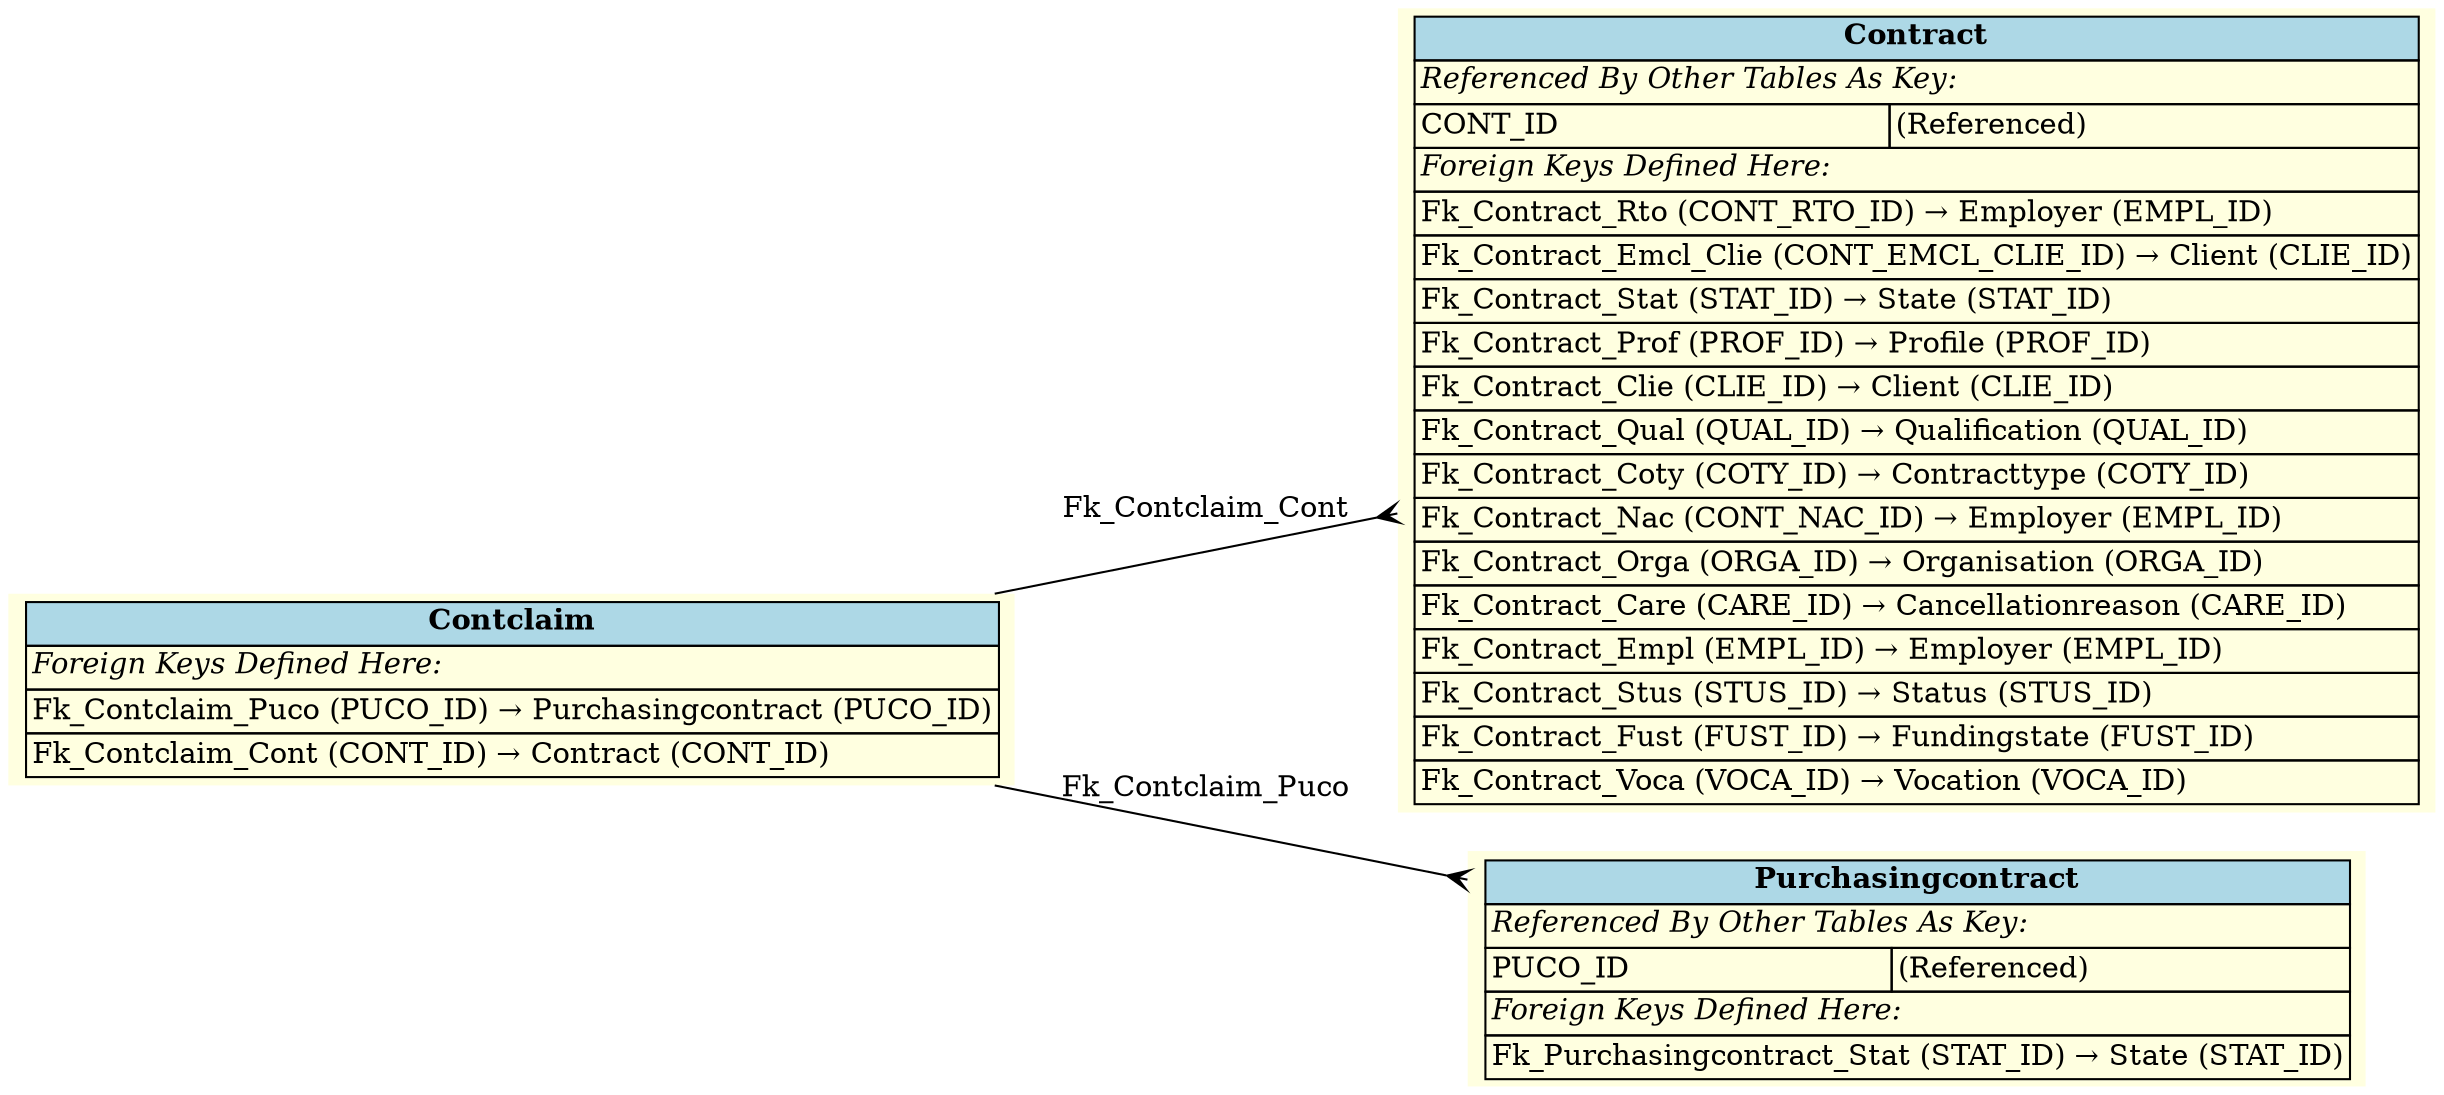 digraph ERD {
  rankdir=LR;
  node [shape=plaintext, style=filled, fillcolor=lightyellow];
  edge [arrowhead=crow, arrowtail=none, dir=both, labelfontsize=10];

  "Contclaim" [
    label=<
    <TABLE BORDER="0" CELLBORDER="1" CELLSPACING="0" BGCOLOR="lightyellow">
      <TR><TD COLSPAN="2" BGCOLOR="lightblue"><B>Contclaim</B></TD></TR>
      <TR><TD COLSPAN="2" ALIGN="LEFT"><I>Foreign Keys Defined Here:</I></TD></TR>
      <TR><TD ALIGN="LEFT" COLSPAN="2">Fk_Contclaim_Puco (PUCO_ID) &rarr; Purchasingcontract (PUCO_ID)</TD></TR>
      <TR><TD ALIGN="LEFT" COLSPAN="2">Fk_Contclaim_Cont (CONT_ID) &rarr; Contract (CONT_ID)</TD></TR>
    </TABLE>
    >
  ];

  "Contract" [
    label=<
    <TABLE BORDER="0" CELLBORDER="1" CELLSPACING="0" BGCOLOR="lightyellow">
      <TR><TD COLSPAN="2" BGCOLOR="lightblue"><B>Contract</B></TD></TR>
      <TR><TD COLSPAN="2" ALIGN="LEFT"><I>Referenced By Other Tables As Key:</I></TD></TR>
      <TR><TD ALIGN="LEFT">CONT_ID</TD><TD ALIGN="LEFT">(Referenced)</TD></TR>
      <TR><TD COLSPAN="2" ALIGN="LEFT"><I>Foreign Keys Defined Here:</I></TD></TR>
      <TR><TD ALIGN="LEFT" COLSPAN="2">Fk_Contract_Rto (CONT_RTO_ID) &rarr; Employer (EMPL_ID)</TD></TR>
      <TR><TD ALIGN="LEFT" COLSPAN="2">Fk_Contract_Emcl_Clie (CONT_EMCL_CLIE_ID) &rarr; Client (CLIE_ID)</TD></TR>
      <TR><TD ALIGN="LEFT" COLSPAN="2">Fk_Contract_Stat (STAT_ID) &rarr; State (STAT_ID)</TD></TR>
      <TR><TD ALIGN="LEFT" COLSPAN="2">Fk_Contract_Prof (PROF_ID) &rarr; Profile (PROF_ID)</TD></TR>
      <TR><TD ALIGN="LEFT" COLSPAN="2">Fk_Contract_Clie (CLIE_ID) &rarr; Client (CLIE_ID)</TD></TR>
      <TR><TD ALIGN="LEFT" COLSPAN="2">Fk_Contract_Qual (QUAL_ID) &rarr; Qualification (QUAL_ID)</TD></TR>
      <TR><TD ALIGN="LEFT" COLSPAN="2">Fk_Contract_Coty (COTY_ID) &rarr; Contracttype (COTY_ID)</TD></TR>
      <TR><TD ALIGN="LEFT" COLSPAN="2">Fk_Contract_Nac (CONT_NAC_ID) &rarr; Employer (EMPL_ID)</TD></TR>
      <TR><TD ALIGN="LEFT" COLSPAN="2">Fk_Contract_Orga (ORGA_ID) &rarr; Organisation (ORGA_ID)</TD></TR>
      <TR><TD ALIGN="LEFT" COLSPAN="2">Fk_Contract_Care (CARE_ID) &rarr; Cancellationreason (CARE_ID)</TD></TR>
      <TR><TD ALIGN="LEFT" COLSPAN="2">Fk_Contract_Empl (EMPL_ID) &rarr; Employer (EMPL_ID)</TD></TR>
      <TR><TD ALIGN="LEFT" COLSPAN="2">Fk_Contract_Stus (STUS_ID) &rarr; Status (STUS_ID)</TD></TR>
      <TR><TD ALIGN="LEFT" COLSPAN="2">Fk_Contract_Fust (FUST_ID) &rarr; Fundingstate (FUST_ID)</TD></TR>
      <TR><TD ALIGN="LEFT" COLSPAN="2">Fk_Contract_Voca (VOCA_ID) &rarr; Vocation (VOCA_ID)</TD></TR>
    </TABLE>
    >
  ];

  "Purchasingcontract" [
    label=<
    <TABLE BORDER="0" CELLBORDER="1" CELLSPACING="0" BGCOLOR="lightyellow">
      <TR><TD COLSPAN="2" BGCOLOR="lightblue"><B>Purchasingcontract</B></TD></TR>
      <TR><TD COLSPAN="2" ALIGN="LEFT"><I>Referenced By Other Tables As Key:</I></TD></TR>
      <TR><TD ALIGN="LEFT">PUCO_ID</TD><TD ALIGN="LEFT">(Referenced)</TD></TR>
      <TR><TD COLSPAN="2" ALIGN="LEFT"><I>Foreign Keys Defined Here:</I></TD></TR>
      <TR><TD ALIGN="LEFT" COLSPAN="2">Fk_Purchasingcontract_Stat (STAT_ID) &rarr; State (STAT_ID)</TD></TR>
    </TABLE>
    >
  ];

  "Contclaim" -> "Contract" [label=" Fk_Contclaim_Cont "];
  "Contclaim" -> "Purchasingcontract" [label=" Fk_Contclaim_Puco "];
}
